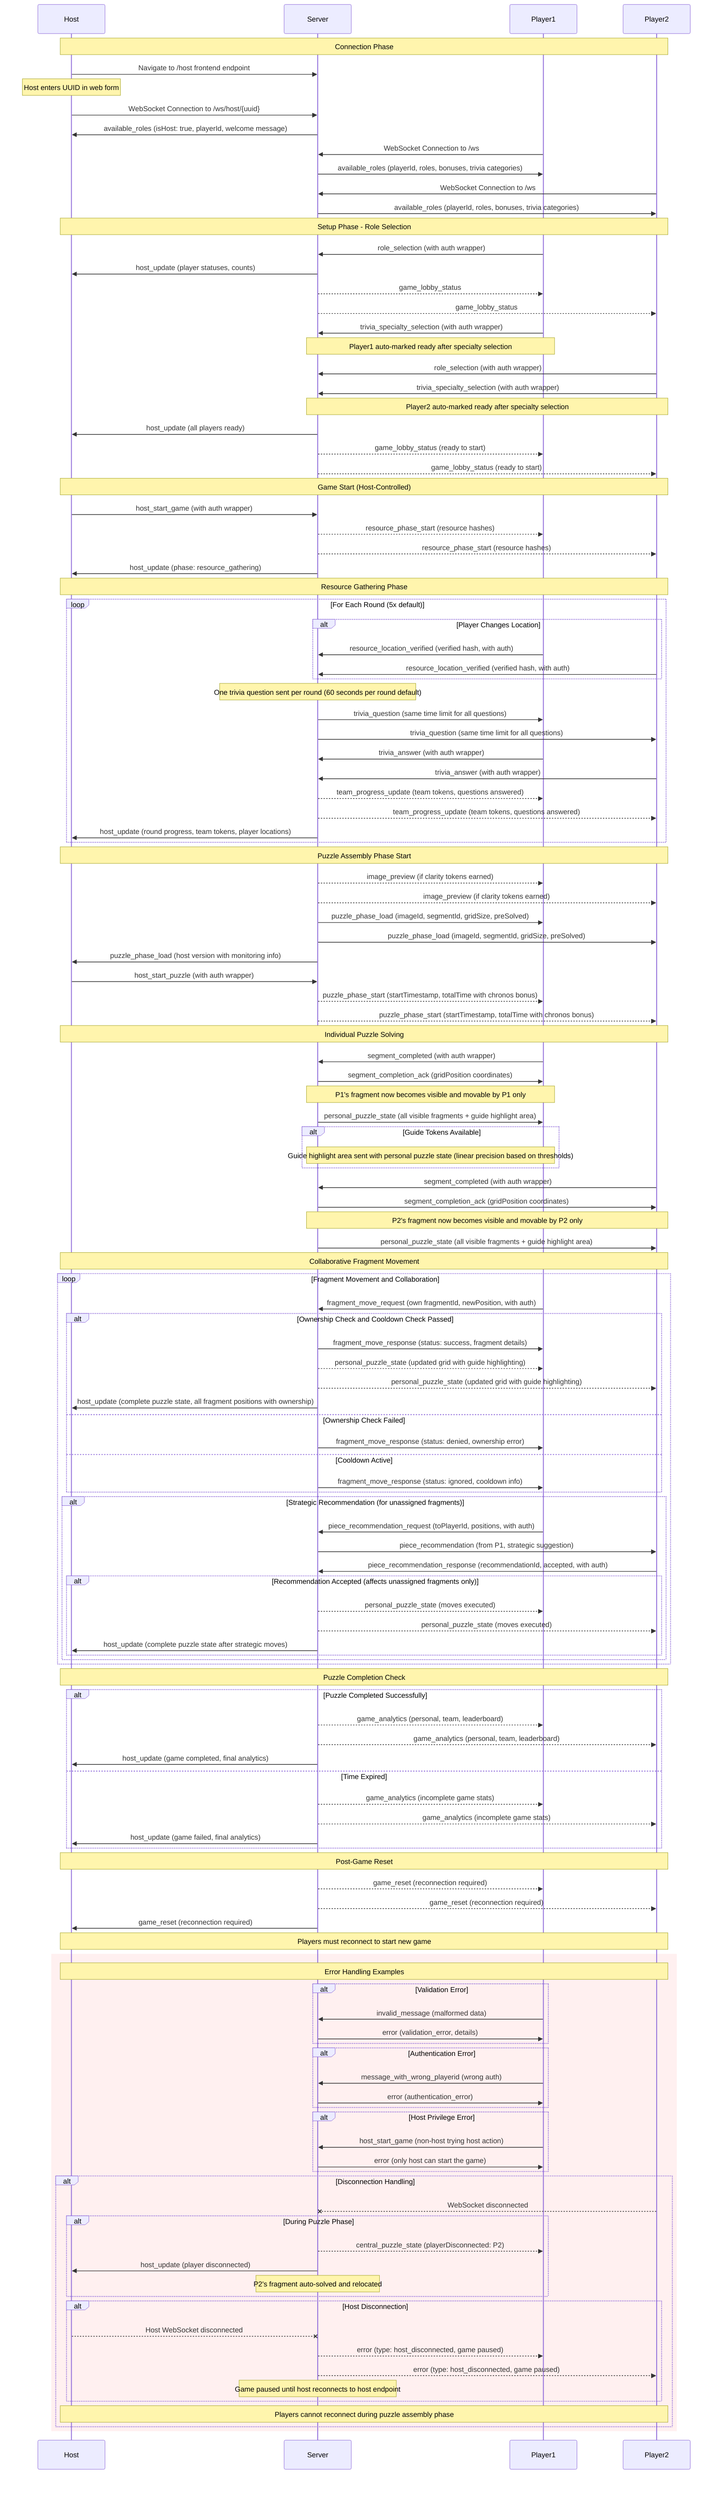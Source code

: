 sequenceDiagram
    participant H as Host
    participant S as Server
    participant P1 as Player1
    participant P2 as Player2

    Note over H,P2: Connection Phase

    %% Host Connection
    H->>S: Navigate to /host frontend endpoint
    Note over H: Host enters UUID in web form
    H->>S: WebSocket Connection to /ws/host/{uuid}
    S->>H: available_roles (isHost: true, playerId, welcome message)

    %% Player Connections
    P1->>S: WebSocket Connection to /ws
    S->>P1: available_roles (playerId, roles, bonuses, trivia categories)

    P2->>S: WebSocket Connection to /ws
    S->>P2: available_roles (playerId, roles, bonuses, trivia categories)

    Note over H,P2: Setup Phase - Role Selection

    P1->>S: role_selection (with auth wrapper)
    S->>H: host_update (player statuses, counts)
    S-->>P1: game_lobby_status
    S-->>P2: game_lobby_status

    P1->>S: trivia_specialty_selection (with auth wrapper)
    Note over P1,S: Player1 auto-marked ready after specialty selection

    P2->>S: role_selection (with auth wrapper)
    P2->>S: trivia_specialty_selection (with auth wrapper)
    Note over P2,S: Player2 auto-marked ready after specialty selection

    S->>H: host_update (all players ready)
    S-->>P1: game_lobby_status (ready to start)
    S-->>P2: game_lobby_status (ready to start)

    Note over H,P2: Game Start (Host-Controlled)

    H->>S: host_start_game (with auth wrapper)
    S-->>P1: resource_phase_start (resource hashes)
    S-->>P2: resource_phase_start (resource hashes)
    S->>H: host_update (phase: resource_gathering)

    Note over H,P2: Resource Gathering Phase

    loop For Each Round (5x default)

        alt Player Changes Location
            P1->>S: resource_location_verified (verified hash, with auth)
            P2->>S: resource_location_verified (verified hash, with auth)
        end

        Note over S: One trivia question sent per round (60 seconds per round default)
        S->>P1: trivia_question (same time limit for all questions)
        S->>P2: trivia_question (same time limit for all questions)

        P1->>S: trivia_answer (with auth wrapper)
        P2->>S: trivia_answer (with auth wrapper)

        S-->>P1: team_progress_update (team tokens, questions answered)
        S-->>P2: team_progress_update (team tokens, questions answered)
        S->>H: host_update (round progress, team tokens, player locations)

    end

    Note over H,P2: Puzzle Assembly Phase Start

    S-->>P1: image_preview (if clarity tokens earned)
    S-->>P2: image_preview (if clarity tokens earned)

    S->>P1: puzzle_phase_load (imageId, segmentId, gridSize, preSolved)
    S->>P2: puzzle_phase_load (imageId, segmentId, gridSize, preSolved)
    S->>H: puzzle_phase_load (host version with monitoring info)

    H->>S: host_start_puzzle (with auth wrapper)
    S-->>P1: puzzle_phase_start (startTimestamp, totalTime with chronos bonus)
    S-->>P2: puzzle_phase_start (startTimestamp, totalTime with chronos bonus)

    Note over H,P2: Individual Puzzle Solving

    P1->>S: segment_completed (with auth wrapper)
    S->>P1: segment_completion_ack (gridPosition coordinates)
    Note over S,P1: P1's fragment now becomes visible and movable by P1 only
    S->>P1: personal_puzzle_state (all visible fragments + guide highlight area)

    alt Guide Tokens Available
        Note over S,P1: Guide highlight area sent with personal puzzle state (linear precision based on thresholds)
    end

    P2->>S: segment_completed (with auth wrapper)
    S->>P2: segment_completion_ack (gridPosition coordinates)
    Note over S,P2: P2's fragment now becomes visible and movable by P2 only
    S->>P2: personal_puzzle_state (all visible fragments + guide highlight area)

    Note over H,P2: Collaborative Fragment Movement

    loop Fragment Movement and Collaboration

        P1->>S: fragment_move_request (own fragmentId, newPosition, with auth)
        alt Ownership Check and Cooldown Check Passed
            S->>P1: fragment_move_response (status: success, fragment details)
            S-->>P1: personal_puzzle_state (updated grid with guide highlighting)
            S-->>P2: personal_puzzle_state (updated grid with guide highlighting)
            S->>H: host_update (complete puzzle state, all fragment positions with ownership)
        else Ownership Check Failed
            S->>P1: fragment_move_response (status: denied, ownership error)
        else Cooldown Active
            S->>P1: fragment_move_response (status: ignored, cooldown info)
        end

        alt Strategic Recommendation (for unassigned fragments)
            P1->>S: piece_recommendation_request (toPlayerId, positions, with auth)
            S->>P2: piece_recommendation (from P1, strategic suggestion)

            P2->>S: piece_recommendation_response (recommendationId, accepted, with auth)

            alt Recommendation Accepted (affects unassigned fragments only)
                S-->>P1: personal_puzzle_state (moves executed)
                S-->>P2: personal_puzzle_state (moves executed)
                S->>H: host_update (complete puzzle state after strategic moves)
            end
        end

    end

    Note over H,P2: Puzzle Completion Check

    alt Puzzle Completed Successfully
        S-->>P1: game_analytics (personal, team, leaderboard)
        S-->>P2: game_analytics (personal, team, leaderboard)
        S->>H: host_update (game completed, final analytics)
    else Time Expired
        S-->>P1: game_analytics (incomplete game stats)
        S-->>P2: game_analytics (incomplete game stats)
        S->>H: host_update (game failed, final analytics)
    end

    Note over H,P2: Post-Game Reset

    S-->>P1: game_reset (reconnection required)
    S-->>P2: game_reset (reconnection required)
    S->>H: game_reset (reconnection required)

    Note over H,P2: Players must reconnect to start new game

    rect rgb(255, 240, 240)
        Note over H,P2: Error Handling Examples

        alt Validation Error
            P1->>S: invalid_message (malformed data)
            S->>P1: error (validation_error, details)
        end

        alt Authentication Error
            P1->>S: message_with_wrong_playerid (wrong auth)
            S->>P1: error (authentication_error)
        end

        alt Host Privilege Error
            P1->>S: host_start_game (non-host trying host action)
            S->>P1: error (only host can start the game)
        end

        alt Disconnection Handling
            P2--xS: WebSocket disconnected

            alt During Puzzle Phase
                S-->>P1: central_puzzle_state (playerDisconnected: P2)
                S->>H: host_update (player disconnected)
                Note over S: P2's fragment auto-solved and relocated
            end

            alt Host Disconnection
                H--xS: Host WebSocket disconnected
                S-->>P1: error (type: host_disconnected, game paused)
                S-->>P2: error (type: host_disconnected, game paused)
                Note over S: Game paused until host reconnects to host endpoint
            end

            Note over H,P2: Players cannot reconnect during puzzle assembly phase
        end
    end